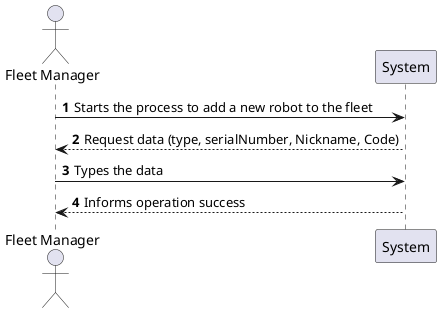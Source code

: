 @startuml
'https://plantuml.com/sequence-diagram

autonumber
actor "Fleet Manager" as CM

CM -> System: Starts the process to add a new robot to the fleet
System --> CM: Request data (type, serialNumber, Nickname, Code)
CM -> System: Types the data
CM <-- System: Informs operation success


@enduml
